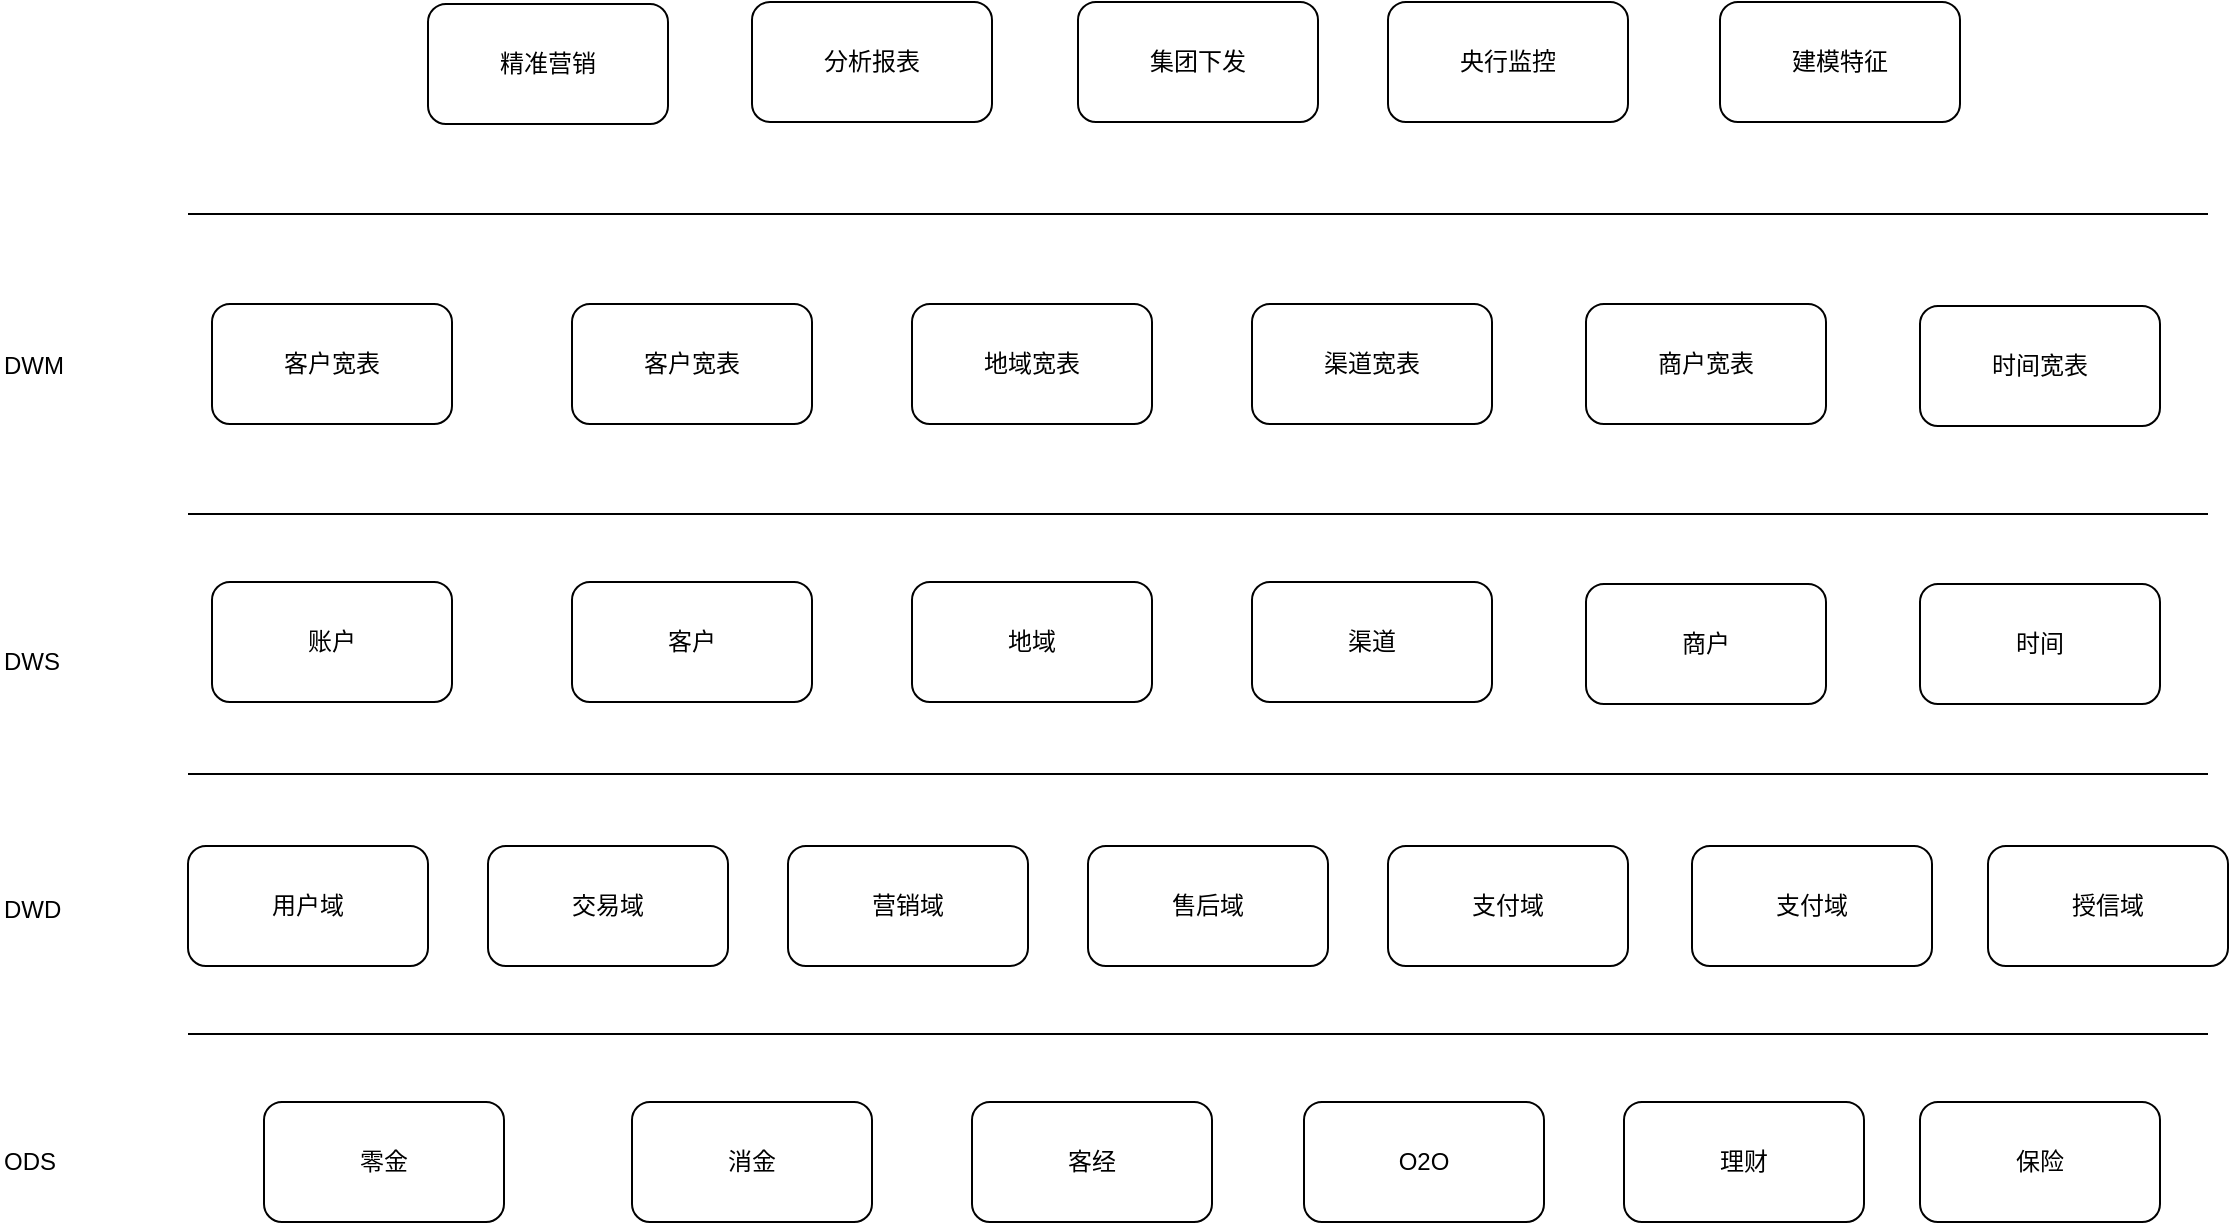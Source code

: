 <mxfile version="12.1.1" type="github" pages="1">
  <diagram id="rO88bBQkf12tWeXX_hEE" name="Page-1">
    <mxGraphModel dx="1094" dy="436" grid="1" gridSize="10" guides="1" tooltips="1" connect="1" arrows="1" fold="1" page="1" pageScale="1" pageWidth="850" pageHeight="1100" math="0" shadow="0">
      <root>
        <mxCell id="0"/>
        <mxCell id="1" parent="0"/>
        <mxCell id="q-KNMTuY98r9B5Z6uWOA-2" value="用户域" style="rounded=1;whiteSpace=wrap;html=1;" vertex="1" parent="1">
          <mxGeometry x="244" y="700" width="120" height="60" as="geometry"/>
        </mxCell>
        <mxCell id="q-KNMTuY98r9B5Z6uWOA-3" value="交易域" style="rounded=1;whiteSpace=wrap;html=1;" vertex="1" parent="1">
          <mxGeometry x="394" y="700" width="120" height="60" as="geometry"/>
        </mxCell>
        <mxCell id="q-KNMTuY98r9B5Z6uWOA-4" value="营销域" style="rounded=1;whiteSpace=wrap;html=1;" vertex="1" parent="1">
          <mxGeometry x="544" y="700" width="120" height="60" as="geometry"/>
        </mxCell>
        <mxCell id="q-KNMTuY98r9B5Z6uWOA-5" value="售后域" style="rounded=1;whiteSpace=wrap;html=1;" vertex="1" parent="1">
          <mxGeometry x="694" y="700" width="120" height="60" as="geometry"/>
        </mxCell>
        <mxCell id="q-KNMTuY98r9B5Z6uWOA-6" value="支付域" style="rounded=1;whiteSpace=wrap;html=1;" vertex="1" parent="1">
          <mxGeometry x="844" y="700" width="120" height="60" as="geometry"/>
        </mxCell>
        <mxCell id="q-KNMTuY98r9B5Z6uWOA-7" value="支付域" style="rounded=1;whiteSpace=wrap;html=1;" vertex="1" parent="1">
          <mxGeometry x="996" y="700" width="120" height="60" as="geometry"/>
        </mxCell>
        <mxCell id="q-KNMTuY98r9B5Z6uWOA-8" value="授信域" style="rounded=1;whiteSpace=wrap;html=1;" vertex="1" parent="1">
          <mxGeometry x="1144" y="700" width="120" height="60" as="geometry"/>
        </mxCell>
        <mxCell id="psX3zDrPRgzzwhAWgTQv-1" value="" style="line;strokeWidth=1;fillColor=none;align=left;verticalAlign=middle;spacingTop=-1;spacingLeft=3;spacingRight=3;rotatable=0;labelPosition=right;points=[];portConstraint=eastwest;fontSize=12;" vertex="1" parent="1">
          <mxGeometry x="244" y="660" width="1010" height="8" as="geometry"/>
        </mxCell>
        <mxCell id="psX3zDrPRgzzwhAWgTQv-2" value="账户" style="rounded=1;whiteSpace=wrap;html=1;" vertex="1" parent="1">
          <mxGeometry x="256" y="568" width="120" height="60" as="geometry"/>
        </mxCell>
        <mxCell id="psX3zDrPRgzzwhAWgTQv-3" value="客户" style="rounded=1;whiteSpace=wrap;html=1;" vertex="1" parent="1">
          <mxGeometry x="436" y="568" width="120" height="60" as="geometry"/>
        </mxCell>
        <mxCell id="psX3zDrPRgzzwhAWgTQv-4" value="地域" style="rounded=1;whiteSpace=wrap;html=1;" vertex="1" parent="1">
          <mxGeometry x="606" y="568" width="120" height="60" as="geometry"/>
        </mxCell>
        <mxCell id="psX3zDrPRgzzwhAWgTQv-5" value="渠道" style="rounded=1;whiteSpace=wrap;html=1;" vertex="1" parent="1">
          <mxGeometry x="776" y="568" width="120" height="60" as="geometry"/>
        </mxCell>
        <mxCell id="psX3zDrPRgzzwhAWgTQv-6" value="商户" style="rounded=1;whiteSpace=wrap;html=1;" vertex="1" parent="1">
          <mxGeometry x="943" y="569" width="120" height="60" as="geometry"/>
        </mxCell>
        <mxCell id="psX3zDrPRgzzwhAWgTQv-7" value="时间" style="rounded=1;whiteSpace=wrap;html=1;" vertex="1" parent="1">
          <mxGeometry x="1110" y="569" width="120" height="60" as="geometry"/>
        </mxCell>
        <mxCell id="psX3zDrPRgzzwhAWgTQv-8" value="" style="line;strokeWidth=1;fillColor=none;align=left;verticalAlign=middle;spacingTop=-1;spacingLeft=3;spacingRight=3;rotatable=0;labelPosition=right;points=[];portConstraint=eastwest;fontSize=12;" vertex="1" parent="1">
          <mxGeometry x="244" y="530" width="1010" height="8" as="geometry"/>
        </mxCell>
        <mxCell id="psX3zDrPRgzzwhAWgTQv-9" value="DWD" style="text;html=1;resizable=0;points=[];autosize=1;align=left;verticalAlign=top;spacingTop=-4;" vertex="1" parent="1">
          <mxGeometry x="150" y="722" width="40" height="20" as="geometry"/>
        </mxCell>
        <mxCell id="psX3zDrPRgzzwhAWgTQv-10" value="DWS" style="text;html=1;resizable=0;points=[];autosize=1;align=left;verticalAlign=top;spacingTop=-4;" vertex="1" parent="1">
          <mxGeometry x="150" y="598" width="40" height="20" as="geometry"/>
        </mxCell>
        <mxCell id="psX3zDrPRgzzwhAWgTQv-11" value="客户宽表" style="rounded=1;whiteSpace=wrap;html=1;" vertex="1" parent="1">
          <mxGeometry x="436" y="429" width="120" height="60" as="geometry"/>
        </mxCell>
        <mxCell id="psX3zDrPRgzzwhAWgTQv-12" value="地域宽表" style="rounded=1;whiteSpace=wrap;html=1;" vertex="1" parent="1">
          <mxGeometry x="606" y="429" width="120" height="60" as="geometry"/>
        </mxCell>
        <mxCell id="psX3zDrPRgzzwhAWgTQv-13" value="客户宽表" style="rounded=1;whiteSpace=wrap;html=1;" vertex="1" parent="1">
          <mxGeometry x="256" y="429" width="120" height="60" as="geometry"/>
        </mxCell>
        <mxCell id="psX3zDrPRgzzwhAWgTQv-14" value="渠道宽表" style="rounded=1;whiteSpace=wrap;html=1;" vertex="1" parent="1">
          <mxGeometry x="776" y="429" width="120" height="60" as="geometry"/>
        </mxCell>
        <mxCell id="psX3zDrPRgzzwhAWgTQv-15" value="商户宽表" style="rounded=1;whiteSpace=wrap;html=1;" vertex="1" parent="1">
          <mxGeometry x="943" y="429" width="120" height="60" as="geometry"/>
        </mxCell>
        <mxCell id="psX3zDrPRgzzwhAWgTQv-16" value="时间宽表" style="rounded=1;whiteSpace=wrap;html=1;" vertex="1" parent="1">
          <mxGeometry x="1110" y="430" width="120" height="60" as="geometry"/>
        </mxCell>
        <mxCell id="psX3zDrPRgzzwhAWgTQv-17" value="DWM" style="text;html=1;resizable=0;points=[];autosize=1;align=left;verticalAlign=top;spacingTop=-4;" vertex="1" parent="1">
          <mxGeometry x="150" y="450" width="50" height="20" as="geometry"/>
        </mxCell>
        <mxCell id="psX3zDrPRgzzwhAWgTQv-18" value="" style="line;strokeWidth=1;fillColor=none;align=left;verticalAlign=middle;spacingTop=-1;spacingLeft=3;spacingRight=3;rotatable=0;labelPosition=right;points=[];portConstraint=eastwest;fontSize=12;" vertex="1" parent="1">
          <mxGeometry x="244" y="380" width="1010" height="8" as="geometry"/>
        </mxCell>
        <mxCell id="psX3zDrPRgzzwhAWgTQv-20" value="" style="line;strokeWidth=1;fillColor=none;align=left;verticalAlign=middle;spacingTop=-1;spacingLeft=3;spacingRight=3;rotatable=0;labelPosition=right;points=[];portConstraint=eastwest;fontSize=12;" vertex="1" parent="1">
          <mxGeometry x="244" y="790" width="1010" height="8" as="geometry"/>
        </mxCell>
        <mxCell id="psX3zDrPRgzzwhAWgTQv-21" value="零金" style="rounded=1;whiteSpace=wrap;html=1;" vertex="1" parent="1">
          <mxGeometry x="282" y="828" width="120" height="60" as="geometry"/>
        </mxCell>
        <mxCell id="psX3zDrPRgzzwhAWgTQv-22" value="消金" style="rounded=1;whiteSpace=wrap;html=1;" vertex="1" parent="1">
          <mxGeometry x="466" y="828" width="120" height="60" as="geometry"/>
        </mxCell>
        <mxCell id="psX3zDrPRgzzwhAWgTQv-23" value="ODS" style="text;html=1;resizable=0;points=[];autosize=1;align=left;verticalAlign=top;spacingTop=-4;" vertex="1" parent="1">
          <mxGeometry x="150" y="848" width="40" height="20" as="geometry"/>
        </mxCell>
        <mxCell id="psX3zDrPRgzzwhAWgTQv-24" value="客经" style="rounded=1;whiteSpace=wrap;html=1;" vertex="1" parent="1">
          <mxGeometry x="636" y="828" width="120" height="60" as="geometry"/>
        </mxCell>
        <mxCell id="psX3zDrPRgzzwhAWgTQv-25" value="O2O" style="rounded=1;whiteSpace=wrap;html=1;" vertex="1" parent="1">
          <mxGeometry x="802" y="828" width="120" height="60" as="geometry"/>
        </mxCell>
        <mxCell id="psX3zDrPRgzzwhAWgTQv-26" value="理财" style="rounded=1;whiteSpace=wrap;html=1;" vertex="1" parent="1">
          <mxGeometry x="962" y="828" width="120" height="60" as="geometry"/>
        </mxCell>
        <mxCell id="psX3zDrPRgzzwhAWgTQv-27" value="保险" style="rounded=1;whiteSpace=wrap;html=1;" vertex="1" parent="1">
          <mxGeometry x="1110" y="828" width="120" height="60" as="geometry"/>
        </mxCell>
        <mxCell id="psX3zDrPRgzzwhAWgTQv-28" value="精准营销" style="rounded=1;whiteSpace=wrap;html=1;" vertex="1" parent="1">
          <mxGeometry x="364" y="279" width="120" height="60" as="geometry"/>
        </mxCell>
        <mxCell id="psX3zDrPRgzzwhAWgTQv-29" value="分析报表" style="rounded=1;whiteSpace=wrap;html=1;" vertex="1" parent="1">
          <mxGeometry x="526" y="278" width="120" height="60" as="geometry"/>
        </mxCell>
        <mxCell id="psX3zDrPRgzzwhAWgTQv-30" value="集团下发" style="rounded=1;whiteSpace=wrap;html=1;" vertex="1" parent="1">
          <mxGeometry x="689" y="278" width="120" height="60" as="geometry"/>
        </mxCell>
        <mxCell id="psX3zDrPRgzzwhAWgTQv-31" value="央行监控" style="rounded=1;whiteSpace=wrap;html=1;" vertex="1" parent="1">
          <mxGeometry x="844" y="278" width="120" height="60" as="geometry"/>
        </mxCell>
        <mxCell id="psX3zDrPRgzzwhAWgTQv-32" value="建模特征" style="rounded=1;whiteSpace=wrap;html=1;" vertex="1" parent="1">
          <mxGeometry x="1010" y="278" width="120" height="60" as="geometry"/>
        </mxCell>
      </root>
    </mxGraphModel>
  </diagram>
</mxfile>
